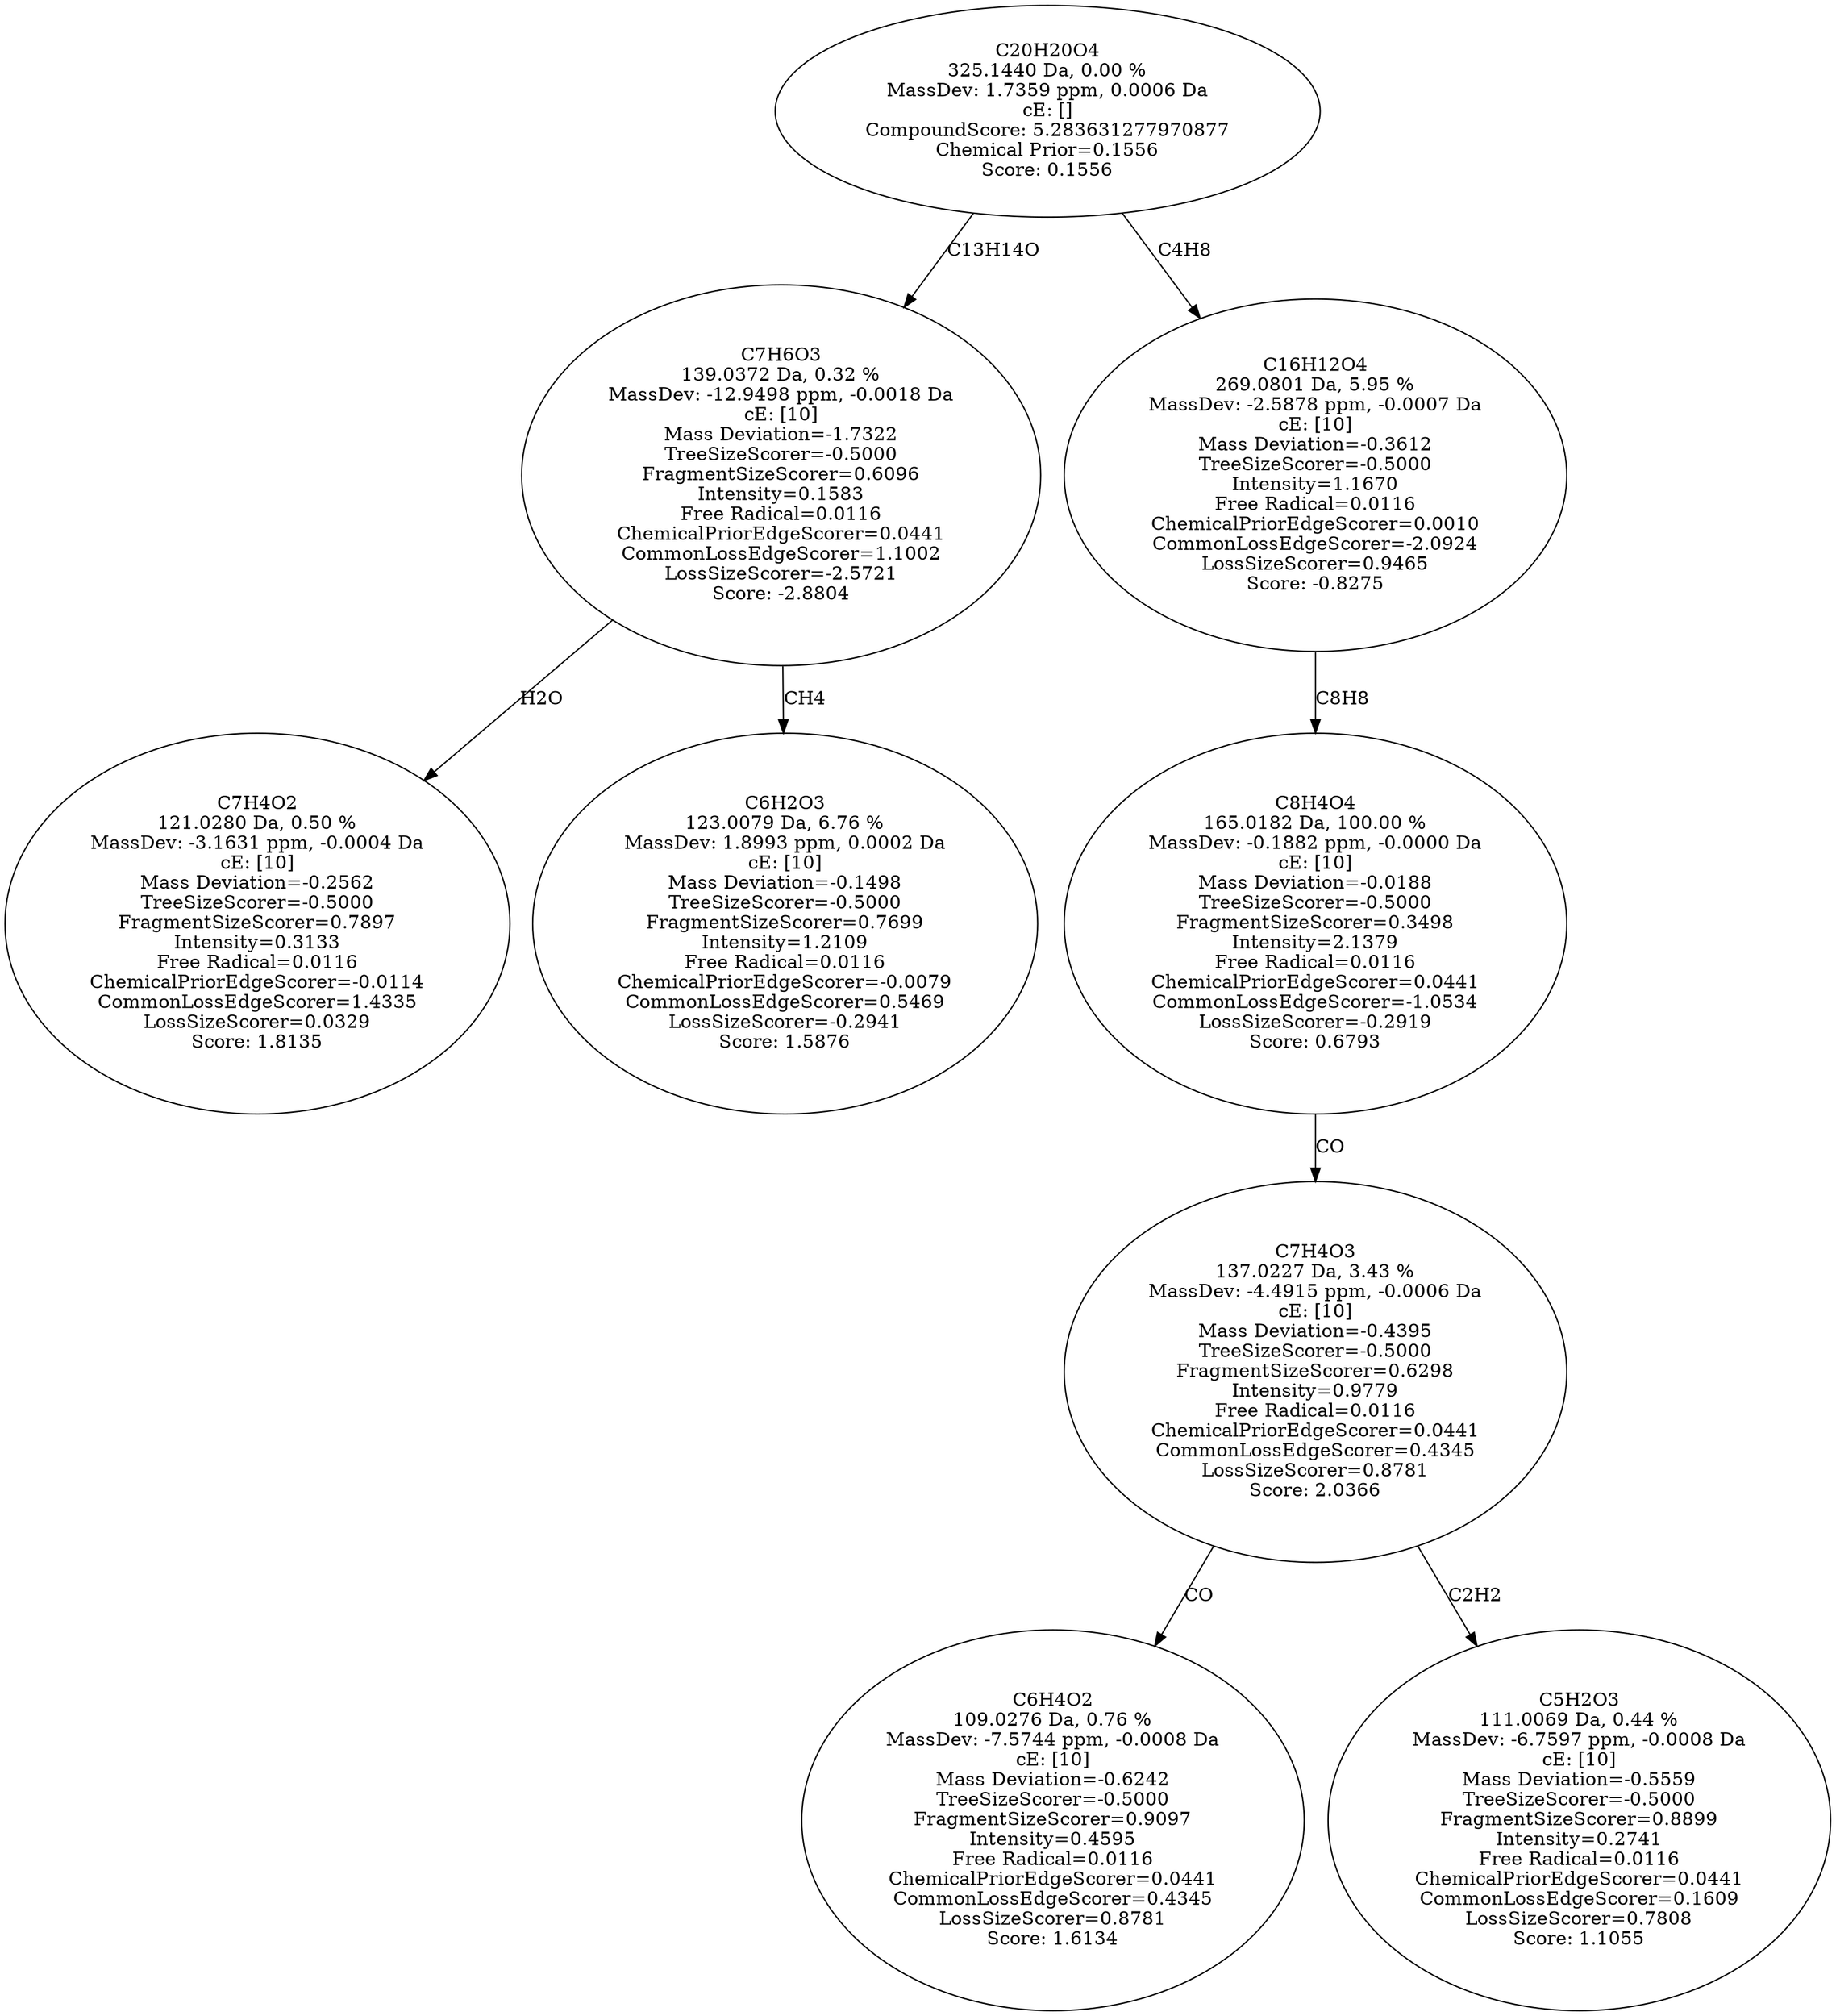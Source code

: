 strict digraph {
v1 [label="C7H4O2\n121.0280 Da, 0.50 %\nMassDev: -3.1631 ppm, -0.0004 Da\ncE: [10]\nMass Deviation=-0.2562\nTreeSizeScorer=-0.5000\nFragmentSizeScorer=0.7897\nIntensity=0.3133\nFree Radical=0.0116\nChemicalPriorEdgeScorer=-0.0114\nCommonLossEdgeScorer=1.4335\nLossSizeScorer=0.0329\nScore: 1.8135"];
v2 [label="C6H2O3\n123.0079 Da, 6.76 %\nMassDev: 1.8993 ppm, 0.0002 Da\ncE: [10]\nMass Deviation=-0.1498\nTreeSizeScorer=-0.5000\nFragmentSizeScorer=0.7699\nIntensity=1.2109\nFree Radical=0.0116\nChemicalPriorEdgeScorer=-0.0079\nCommonLossEdgeScorer=0.5469\nLossSizeScorer=-0.2941\nScore: 1.5876"];
v3 [label="C7H6O3\n139.0372 Da, 0.32 %\nMassDev: -12.9498 ppm, -0.0018 Da\ncE: [10]\nMass Deviation=-1.7322\nTreeSizeScorer=-0.5000\nFragmentSizeScorer=0.6096\nIntensity=0.1583\nFree Radical=0.0116\nChemicalPriorEdgeScorer=0.0441\nCommonLossEdgeScorer=1.1002\nLossSizeScorer=-2.5721\nScore: -2.8804"];
v4 [label="C6H4O2\n109.0276 Da, 0.76 %\nMassDev: -7.5744 ppm, -0.0008 Da\ncE: [10]\nMass Deviation=-0.6242\nTreeSizeScorer=-0.5000\nFragmentSizeScorer=0.9097\nIntensity=0.4595\nFree Radical=0.0116\nChemicalPriorEdgeScorer=0.0441\nCommonLossEdgeScorer=0.4345\nLossSizeScorer=0.8781\nScore: 1.6134"];
v5 [label="C5H2O3\n111.0069 Da, 0.44 %\nMassDev: -6.7597 ppm, -0.0008 Da\ncE: [10]\nMass Deviation=-0.5559\nTreeSizeScorer=-0.5000\nFragmentSizeScorer=0.8899\nIntensity=0.2741\nFree Radical=0.0116\nChemicalPriorEdgeScorer=0.0441\nCommonLossEdgeScorer=0.1609\nLossSizeScorer=0.7808\nScore: 1.1055"];
v6 [label="C7H4O3\n137.0227 Da, 3.43 %\nMassDev: -4.4915 ppm, -0.0006 Da\ncE: [10]\nMass Deviation=-0.4395\nTreeSizeScorer=-0.5000\nFragmentSizeScorer=0.6298\nIntensity=0.9779\nFree Radical=0.0116\nChemicalPriorEdgeScorer=0.0441\nCommonLossEdgeScorer=0.4345\nLossSizeScorer=0.8781\nScore: 2.0366"];
v7 [label="C8H4O4\n165.0182 Da, 100.00 %\nMassDev: -0.1882 ppm, -0.0000 Da\ncE: [10]\nMass Deviation=-0.0188\nTreeSizeScorer=-0.5000\nFragmentSizeScorer=0.3498\nIntensity=2.1379\nFree Radical=0.0116\nChemicalPriorEdgeScorer=0.0441\nCommonLossEdgeScorer=-1.0534\nLossSizeScorer=-0.2919\nScore: 0.6793"];
v8 [label="C16H12O4\n269.0801 Da, 5.95 %\nMassDev: -2.5878 ppm, -0.0007 Da\ncE: [10]\nMass Deviation=-0.3612\nTreeSizeScorer=-0.5000\nIntensity=1.1670\nFree Radical=0.0116\nChemicalPriorEdgeScorer=0.0010\nCommonLossEdgeScorer=-2.0924\nLossSizeScorer=0.9465\nScore: -0.8275"];
v9 [label="C20H20O4\n325.1440 Da, 0.00 %\nMassDev: 1.7359 ppm, 0.0006 Da\ncE: []\nCompoundScore: 5.283631277970877\nChemical Prior=0.1556\nScore: 0.1556"];
v3 -> v1 [label="H2O"];
v3 -> v2 [label="CH4"];
v9 -> v3 [label="C13H14O"];
v6 -> v4 [label="CO"];
v6 -> v5 [label="C2H2"];
v7 -> v6 [label="CO"];
v8 -> v7 [label="C8H8"];
v9 -> v8 [label="C4H8"];
}